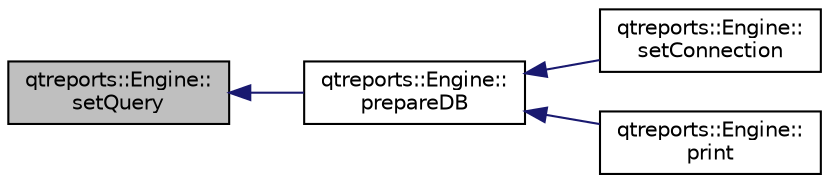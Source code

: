 digraph "qtreports::Engine::setQuery"
{
 // INTERACTIVE_SVG=YES
  bgcolor="transparent";
  edge [fontname="Helvetica",fontsize="10",labelfontname="Helvetica",labelfontsize="10"];
  node [fontname="Helvetica",fontsize="10",shape=record];
  rankdir="LR";
  Node1 [label="qtreports::Engine::\lsetQuery",height=0.2,width=0.4,color="black", fillcolor="grey75", style="filled", fontcolor="black"];
  Node1 -> Node2 [dir="back",color="midnightblue",fontsize="10",style="solid",fontname="Helvetica"];
  Node2 [label="qtreports::Engine::\lprepareDB",height=0.2,width=0.4,color="black",URL="$classqtreports_1_1_engine.html#a3dda769530e3713bba33c49124ad1ab6"];
  Node2 -> Node3 [dir="back",color="midnightblue",fontsize="10",style="solid",fontname="Helvetica"];
  Node3 [label="qtreports::Engine::\lsetConnection",height=0.2,width=0.4,color="black",URL="$classqtreports_1_1_engine.html#a0615663aaca4ce8e80f654f2380fef64",tooltip="Устанавливает источник данных для отчета из БД "];
  Node2 -> Node4 [dir="back",color="midnightblue",fontsize="10",style="solid",fontname="Helvetica"];
  Node4 [label="qtreports::Engine::\lprint",height=0.2,width=0.4,color="black",URL="$classqtreports_1_1_engine.html#ae80c66a0bc958bf82e023b646e18d55b"];
}
